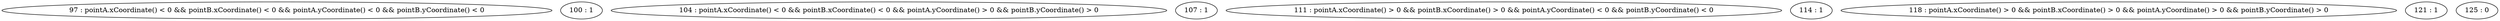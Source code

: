 digraph G {
"97 : pointA.xCoordinate() < 0 && pointB.xCoordinate() < 0 && pointA.yCoordinate() < 0 && pointB.yCoordinate() < 0"
"100 : 1"
"104 : pointA.xCoordinate() < 0 && pointB.xCoordinate() < 0 && pointA.yCoordinate() > 0 && pointB.yCoordinate() > 0"
"107 : 1"
"111 : pointA.xCoordinate() > 0 && pointB.xCoordinate() > 0 && pointA.yCoordinate() < 0 && pointB.yCoordinate() < 0"
"114 : 1"
"118 : pointA.xCoordinate() > 0 && pointB.xCoordinate() > 0 && pointA.yCoordinate() > 0 && pointB.yCoordinate() > 0"
"121 : 1"
"125 : 0"
}